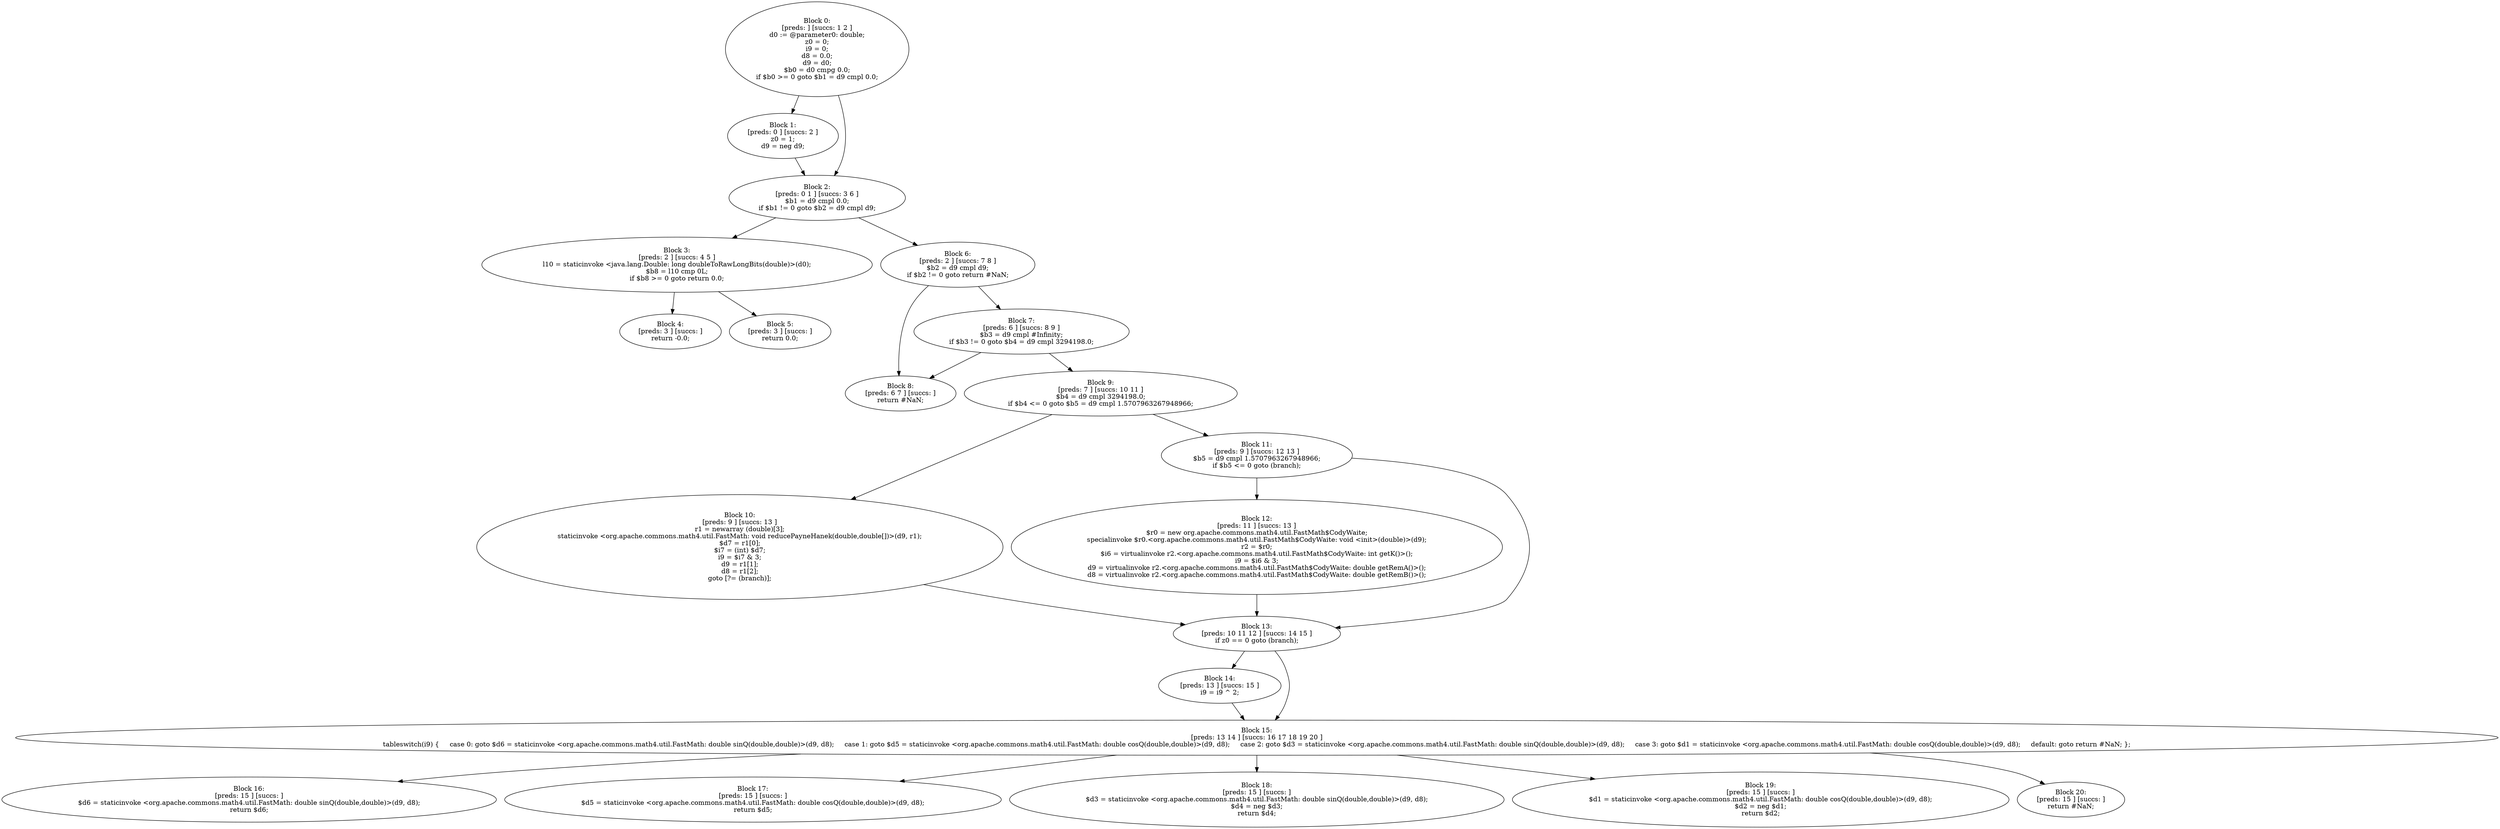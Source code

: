 digraph "unitGraph" {
    "Block 0:
[preds: ] [succs: 1 2 ]
d0 := @parameter0: double;
z0 = 0;
i9 = 0;
d8 = 0.0;
d9 = d0;
$b0 = d0 cmpg 0.0;
if $b0 >= 0 goto $b1 = d9 cmpl 0.0;
"
    "Block 1:
[preds: 0 ] [succs: 2 ]
z0 = 1;
d9 = neg d9;
"
    "Block 2:
[preds: 0 1 ] [succs: 3 6 ]
$b1 = d9 cmpl 0.0;
if $b1 != 0 goto $b2 = d9 cmpl d9;
"
    "Block 3:
[preds: 2 ] [succs: 4 5 ]
l10 = staticinvoke <java.lang.Double: long doubleToRawLongBits(double)>(d0);
$b8 = l10 cmp 0L;
if $b8 >= 0 goto return 0.0;
"
    "Block 4:
[preds: 3 ] [succs: ]
return -0.0;
"
    "Block 5:
[preds: 3 ] [succs: ]
return 0.0;
"
    "Block 6:
[preds: 2 ] [succs: 7 8 ]
$b2 = d9 cmpl d9;
if $b2 != 0 goto return #NaN;
"
    "Block 7:
[preds: 6 ] [succs: 8 9 ]
$b3 = d9 cmpl #Infinity;
if $b3 != 0 goto $b4 = d9 cmpl 3294198.0;
"
    "Block 8:
[preds: 6 7 ] [succs: ]
return #NaN;
"
    "Block 9:
[preds: 7 ] [succs: 10 11 ]
$b4 = d9 cmpl 3294198.0;
if $b4 <= 0 goto $b5 = d9 cmpl 1.5707963267948966;
"
    "Block 10:
[preds: 9 ] [succs: 13 ]
r1 = newarray (double)[3];
staticinvoke <org.apache.commons.math4.util.FastMath: void reducePayneHanek(double,double[])>(d9, r1);
$d7 = r1[0];
$i7 = (int) $d7;
i9 = $i7 & 3;
d9 = r1[1];
d8 = r1[2];
goto [?= (branch)];
"
    "Block 11:
[preds: 9 ] [succs: 12 13 ]
$b5 = d9 cmpl 1.5707963267948966;
if $b5 <= 0 goto (branch);
"
    "Block 12:
[preds: 11 ] [succs: 13 ]
$r0 = new org.apache.commons.math4.util.FastMath$CodyWaite;
specialinvoke $r0.<org.apache.commons.math4.util.FastMath$CodyWaite: void <init>(double)>(d9);
r2 = $r0;
$i6 = virtualinvoke r2.<org.apache.commons.math4.util.FastMath$CodyWaite: int getK()>();
i9 = $i6 & 3;
d9 = virtualinvoke r2.<org.apache.commons.math4.util.FastMath$CodyWaite: double getRemA()>();
d8 = virtualinvoke r2.<org.apache.commons.math4.util.FastMath$CodyWaite: double getRemB()>();
"
    "Block 13:
[preds: 10 11 12 ] [succs: 14 15 ]
if z0 == 0 goto (branch);
"
    "Block 14:
[preds: 13 ] [succs: 15 ]
i9 = i9 ^ 2;
"
    "Block 15:
[preds: 13 14 ] [succs: 16 17 18 19 20 ]
tableswitch(i9) {     case 0: goto $d6 = staticinvoke <org.apache.commons.math4.util.FastMath: double sinQ(double,double)>(d9, d8);     case 1: goto $d5 = staticinvoke <org.apache.commons.math4.util.FastMath: double cosQ(double,double)>(d9, d8);     case 2: goto $d3 = staticinvoke <org.apache.commons.math4.util.FastMath: double sinQ(double,double)>(d9, d8);     case 3: goto $d1 = staticinvoke <org.apache.commons.math4.util.FastMath: double cosQ(double,double)>(d9, d8);     default: goto return #NaN; };
"
    "Block 16:
[preds: 15 ] [succs: ]
$d6 = staticinvoke <org.apache.commons.math4.util.FastMath: double sinQ(double,double)>(d9, d8);
return $d6;
"
    "Block 17:
[preds: 15 ] [succs: ]
$d5 = staticinvoke <org.apache.commons.math4.util.FastMath: double cosQ(double,double)>(d9, d8);
return $d5;
"
    "Block 18:
[preds: 15 ] [succs: ]
$d3 = staticinvoke <org.apache.commons.math4.util.FastMath: double sinQ(double,double)>(d9, d8);
$d4 = neg $d3;
return $d4;
"
    "Block 19:
[preds: 15 ] [succs: ]
$d1 = staticinvoke <org.apache.commons.math4.util.FastMath: double cosQ(double,double)>(d9, d8);
$d2 = neg $d1;
return $d2;
"
    "Block 20:
[preds: 15 ] [succs: ]
return #NaN;
"
    "Block 0:
[preds: ] [succs: 1 2 ]
d0 := @parameter0: double;
z0 = 0;
i9 = 0;
d8 = 0.0;
d9 = d0;
$b0 = d0 cmpg 0.0;
if $b0 >= 0 goto $b1 = d9 cmpl 0.0;
"->"Block 1:
[preds: 0 ] [succs: 2 ]
z0 = 1;
d9 = neg d9;
";
    "Block 0:
[preds: ] [succs: 1 2 ]
d0 := @parameter0: double;
z0 = 0;
i9 = 0;
d8 = 0.0;
d9 = d0;
$b0 = d0 cmpg 0.0;
if $b0 >= 0 goto $b1 = d9 cmpl 0.0;
"->"Block 2:
[preds: 0 1 ] [succs: 3 6 ]
$b1 = d9 cmpl 0.0;
if $b1 != 0 goto $b2 = d9 cmpl d9;
";
    "Block 1:
[preds: 0 ] [succs: 2 ]
z0 = 1;
d9 = neg d9;
"->"Block 2:
[preds: 0 1 ] [succs: 3 6 ]
$b1 = d9 cmpl 0.0;
if $b1 != 0 goto $b2 = d9 cmpl d9;
";
    "Block 2:
[preds: 0 1 ] [succs: 3 6 ]
$b1 = d9 cmpl 0.0;
if $b1 != 0 goto $b2 = d9 cmpl d9;
"->"Block 3:
[preds: 2 ] [succs: 4 5 ]
l10 = staticinvoke <java.lang.Double: long doubleToRawLongBits(double)>(d0);
$b8 = l10 cmp 0L;
if $b8 >= 0 goto return 0.0;
";
    "Block 2:
[preds: 0 1 ] [succs: 3 6 ]
$b1 = d9 cmpl 0.0;
if $b1 != 0 goto $b2 = d9 cmpl d9;
"->"Block 6:
[preds: 2 ] [succs: 7 8 ]
$b2 = d9 cmpl d9;
if $b2 != 0 goto return #NaN;
";
    "Block 3:
[preds: 2 ] [succs: 4 5 ]
l10 = staticinvoke <java.lang.Double: long doubleToRawLongBits(double)>(d0);
$b8 = l10 cmp 0L;
if $b8 >= 0 goto return 0.0;
"->"Block 4:
[preds: 3 ] [succs: ]
return -0.0;
";
    "Block 3:
[preds: 2 ] [succs: 4 5 ]
l10 = staticinvoke <java.lang.Double: long doubleToRawLongBits(double)>(d0);
$b8 = l10 cmp 0L;
if $b8 >= 0 goto return 0.0;
"->"Block 5:
[preds: 3 ] [succs: ]
return 0.0;
";
    "Block 6:
[preds: 2 ] [succs: 7 8 ]
$b2 = d9 cmpl d9;
if $b2 != 0 goto return #NaN;
"->"Block 7:
[preds: 6 ] [succs: 8 9 ]
$b3 = d9 cmpl #Infinity;
if $b3 != 0 goto $b4 = d9 cmpl 3294198.0;
";
    "Block 6:
[preds: 2 ] [succs: 7 8 ]
$b2 = d9 cmpl d9;
if $b2 != 0 goto return #NaN;
"->"Block 8:
[preds: 6 7 ] [succs: ]
return #NaN;
";
    "Block 7:
[preds: 6 ] [succs: 8 9 ]
$b3 = d9 cmpl #Infinity;
if $b3 != 0 goto $b4 = d9 cmpl 3294198.0;
"->"Block 8:
[preds: 6 7 ] [succs: ]
return #NaN;
";
    "Block 7:
[preds: 6 ] [succs: 8 9 ]
$b3 = d9 cmpl #Infinity;
if $b3 != 0 goto $b4 = d9 cmpl 3294198.0;
"->"Block 9:
[preds: 7 ] [succs: 10 11 ]
$b4 = d9 cmpl 3294198.0;
if $b4 <= 0 goto $b5 = d9 cmpl 1.5707963267948966;
";
    "Block 9:
[preds: 7 ] [succs: 10 11 ]
$b4 = d9 cmpl 3294198.0;
if $b4 <= 0 goto $b5 = d9 cmpl 1.5707963267948966;
"->"Block 10:
[preds: 9 ] [succs: 13 ]
r1 = newarray (double)[3];
staticinvoke <org.apache.commons.math4.util.FastMath: void reducePayneHanek(double,double[])>(d9, r1);
$d7 = r1[0];
$i7 = (int) $d7;
i9 = $i7 & 3;
d9 = r1[1];
d8 = r1[2];
goto [?= (branch)];
";
    "Block 9:
[preds: 7 ] [succs: 10 11 ]
$b4 = d9 cmpl 3294198.0;
if $b4 <= 0 goto $b5 = d9 cmpl 1.5707963267948966;
"->"Block 11:
[preds: 9 ] [succs: 12 13 ]
$b5 = d9 cmpl 1.5707963267948966;
if $b5 <= 0 goto (branch);
";
    "Block 10:
[preds: 9 ] [succs: 13 ]
r1 = newarray (double)[3];
staticinvoke <org.apache.commons.math4.util.FastMath: void reducePayneHanek(double,double[])>(d9, r1);
$d7 = r1[0];
$i7 = (int) $d7;
i9 = $i7 & 3;
d9 = r1[1];
d8 = r1[2];
goto [?= (branch)];
"->"Block 13:
[preds: 10 11 12 ] [succs: 14 15 ]
if z0 == 0 goto (branch);
";
    "Block 11:
[preds: 9 ] [succs: 12 13 ]
$b5 = d9 cmpl 1.5707963267948966;
if $b5 <= 0 goto (branch);
"->"Block 12:
[preds: 11 ] [succs: 13 ]
$r0 = new org.apache.commons.math4.util.FastMath$CodyWaite;
specialinvoke $r0.<org.apache.commons.math4.util.FastMath$CodyWaite: void <init>(double)>(d9);
r2 = $r0;
$i6 = virtualinvoke r2.<org.apache.commons.math4.util.FastMath$CodyWaite: int getK()>();
i9 = $i6 & 3;
d9 = virtualinvoke r2.<org.apache.commons.math4.util.FastMath$CodyWaite: double getRemA()>();
d8 = virtualinvoke r2.<org.apache.commons.math4.util.FastMath$CodyWaite: double getRemB()>();
";
    "Block 11:
[preds: 9 ] [succs: 12 13 ]
$b5 = d9 cmpl 1.5707963267948966;
if $b5 <= 0 goto (branch);
"->"Block 13:
[preds: 10 11 12 ] [succs: 14 15 ]
if z0 == 0 goto (branch);
";
    "Block 12:
[preds: 11 ] [succs: 13 ]
$r0 = new org.apache.commons.math4.util.FastMath$CodyWaite;
specialinvoke $r0.<org.apache.commons.math4.util.FastMath$CodyWaite: void <init>(double)>(d9);
r2 = $r0;
$i6 = virtualinvoke r2.<org.apache.commons.math4.util.FastMath$CodyWaite: int getK()>();
i9 = $i6 & 3;
d9 = virtualinvoke r2.<org.apache.commons.math4.util.FastMath$CodyWaite: double getRemA()>();
d8 = virtualinvoke r2.<org.apache.commons.math4.util.FastMath$CodyWaite: double getRemB()>();
"->"Block 13:
[preds: 10 11 12 ] [succs: 14 15 ]
if z0 == 0 goto (branch);
";
    "Block 13:
[preds: 10 11 12 ] [succs: 14 15 ]
if z0 == 0 goto (branch);
"->"Block 14:
[preds: 13 ] [succs: 15 ]
i9 = i9 ^ 2;
";
    "Block 13:
[preds: 10 11 12 ] [succs: 14 15 ]
if z0 == 0 goto (branch);
"->"Block 15:
[preds: 13 14 ] [succs: 16 17 18 19 20 ]
tableswitch(i9) {     case 0: goto $d6 = staticinvoke <org.apache.commons.math4.util.FastMath: double sinQ(double,double)>(d9, d8);     case 1: goto $d5 = staticinvoke <org.apache.commons.math4.util.FastMath: double cosQ(double,double)>(d9, d8);     case 2: goto $d3 = staticinvoke <org.apache.commons.math4.util.FastMath: double sinQ(double,double)>(d9, d8);     case 3: goto $d1 = staticinvoke <org.apache.commons.math4.util.FastMath: double cosQ(double,double)>(d9, d8);     default: goto return #NaN; };
";
    "Block 14:
[preds: 13 ] [succs: 15 ]
i9 = i9 ^ 2;
"->"Block 15:
[preds: 13 14 ] [succs: 16 17 18 19 20 ]
tableswitch(i9) {     case 0: goto $d6 = staticinvoke <org.apache.commons.math4.util.FastMath: double sinQ(double,double)>(d9, d8);     case 1: goto $d5 = staticinvoke <org.apache.commons.math4.util.FastMath: double cosQ(double,double)>(d9, d8);     case 2: goto $d3 = staticinvoke <org.apache.commons.math4.util.FastMath: double sinQ(double,double)>(d9, d8);     case 3: goto $d1 = staticinvoke <org.apache.commons.math4.util.FastMath: double cosQ(double,double)>(d9, d8);     default: goto return #NaN; };
";
    "Block 15:
[preds: 13 14 ] [succs: 16 17 18 19 20 ]
tableswitch(i9) {     case 0: goto $d6 = staticinvoke <org.apache.commons.math4.util.FastMath: double sinQ(double,double)>(d9, d8);     case 1: goto $d5 = staticinvoke <org.apache.commons.math4.util.FastMath: double cosQ(double,double)>(d9, d8);     case 2: goto $d3 = staticinvoke <org.apache.commons.math4.util.FastMath: double sinQ(double,double)>(d9, d8);     case 3: goto $d1 = staticinvoke <org.apache.commons.math4.util.FastMath: double cosQ(double,double)>(d9, d8);     default: goto return #NaN; };
"->"Block 16:
[preds: 15 ] [succs: ]
$d6 = staticinvoke <org.apache.commons.math4.util.FastMath: double sinQ(double,double)>(d9, d8);
return $d6;
";
    "Block 15:
[preds: 13 14 ] [succs: 16 17 18 19 20 ]
tableswitch(i9) {     case 0: goto $d6 = staticinvoke <org.apache.commons.math4.util.FastMath: double sinQ(double,double)>(d9, d8);     case 1: goto $d5 = staticinvoke <org.apache.commons.math4.util.FastMath: double cosQ(double,double)>(d9, d8);     case 2: goto $d3 = staticinvoke <org.apache.commons.math4.util.FastMath: double sinQ(double,double)>(d9, d8);     case 3: goto $d1 = staticinvoke <org.apache.commons.math4.util.FastMath: double cosQ(double,double)>(d9, d8);     default: goto return #NaN; };
"->"Block 17:
[preds: 15 ] [succs: ]
$d5 = staticinvoke <org.apache.commons.math4.util.FastMath: double cosQ(double,double)>(d9, d8);
return $d5;
";
    "Block 15:
[preds: 13 14 ] [succs: 16 17 18 19 20 ]
tableswitch(i9) {     case 0: goto $d6 = staticinvoke <org.apache.commons.math4.util.FastMath: double sinQ(double,double)>(d9, d8);     case 1: goto $d5 = staticinvoke <org.apache.commons.math4.util.FastMath: double cosQ(double,double)>(d9, d8);     case 2: goto $d3 = staticinvoke <org.apache.commons.math4.util.FastMath: double sinQ(double,double)>(d9, d8);     case 3: goto $d1 = staticinvoke <org.apache.commons.math4.util.FastMath: double cosQ(double,double)>(d9, d8);     default: goto return #NaN; };
"->"Block 18:
[preds: 15 ] [succs: ]
$d3 = staticinvoke <org.apache.commons.math4.util.FastMath: double sinQ(double,double)>(d9, d8);
$d4 = neg $d3;
return $d4;
";
    "Block 15:
[preds: 13 14 ] [succs: 16 17 18 19 20 ]
tableswitch(i9) {     case 0: goto $d6 = staticinvoke <org.apache.commons.math4.util.FastMath: double sinQ(double,double)>(d9, d8);     case 1: goto $d5 = staticinvoke <org.apache.commons.math4.util.FastMath: double cosQ(double,double)>(d9, d8);     case 2: goto $d3 = staticinvoke <org.apache.commons.math4.util.FastMath: double sinQ(double,double)>(d9, d8);     case 3: goto $d1 = staticinvoke <org.apache.commons.math4.util.FastMath: double cosQ(double,double)>(d9, d8);     default: goto return #NaN; };
"->"Block 19:
[preds: 15 ] [succs: ]
$d1 = staticinvoke <org.apache.commons.math4.util.FastMath: double cosQ(double,double)>(d9, d8);
$d2 = neg $d1;
return $d2;
";
    "Block 15:
[preds: 13 14 ] [succs: 16 17 18 19 20 ]
tableswitch(i9) {     case 0: goto $d6 = staticinvoke <org.apache.commons.math4.util.FastMath: double sinQ(double,double)>(d9, d8);     case 1: goto $d5 = staticinvoke <org.apache.commons.math4.util.FastMath: double cosQ(double,double)>(d9, d8);     case 2: goto $d3 = staticinvoke <org.apache.commons.math4.util.FastMath: double sinQ(double,double)>(d9, d8);     case 3: goto $d1 = staticinvoke <org.apache.commons.math4.util.FastMath: double cosQ(double,double)>(d9, d8);     default: goto return #NaN; };
"->"Block 20:
[preds: 15 ] [succs: ]
return #NaN;
";
}
